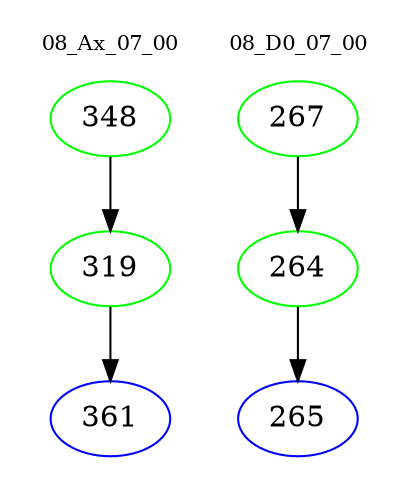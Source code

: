 digraph{
subgraph cluster_0 {
color = white
label = "08_Ax_07_00";
fontsize=10;
T0_348 [label="348", color="green"]
T0_348 -> T0_319 [color="black"]
T0_319 [label="319", color="green"]
T0_319 -> T0_361 [color="black"]
T0_361 [label="361", color="blue"]
}
subgraph cluster_1 {
color = white
label = "08_D0_07_00";
fontsize=10;
T1_267 [label="267", color="green"]
T1_267 -> T1_264 [color="black"]
T1_264 [label="264", color="green"]
T1_264 -> T1_265 [color="black"]
T1_265 [label="265", color="blue"]
}
}
